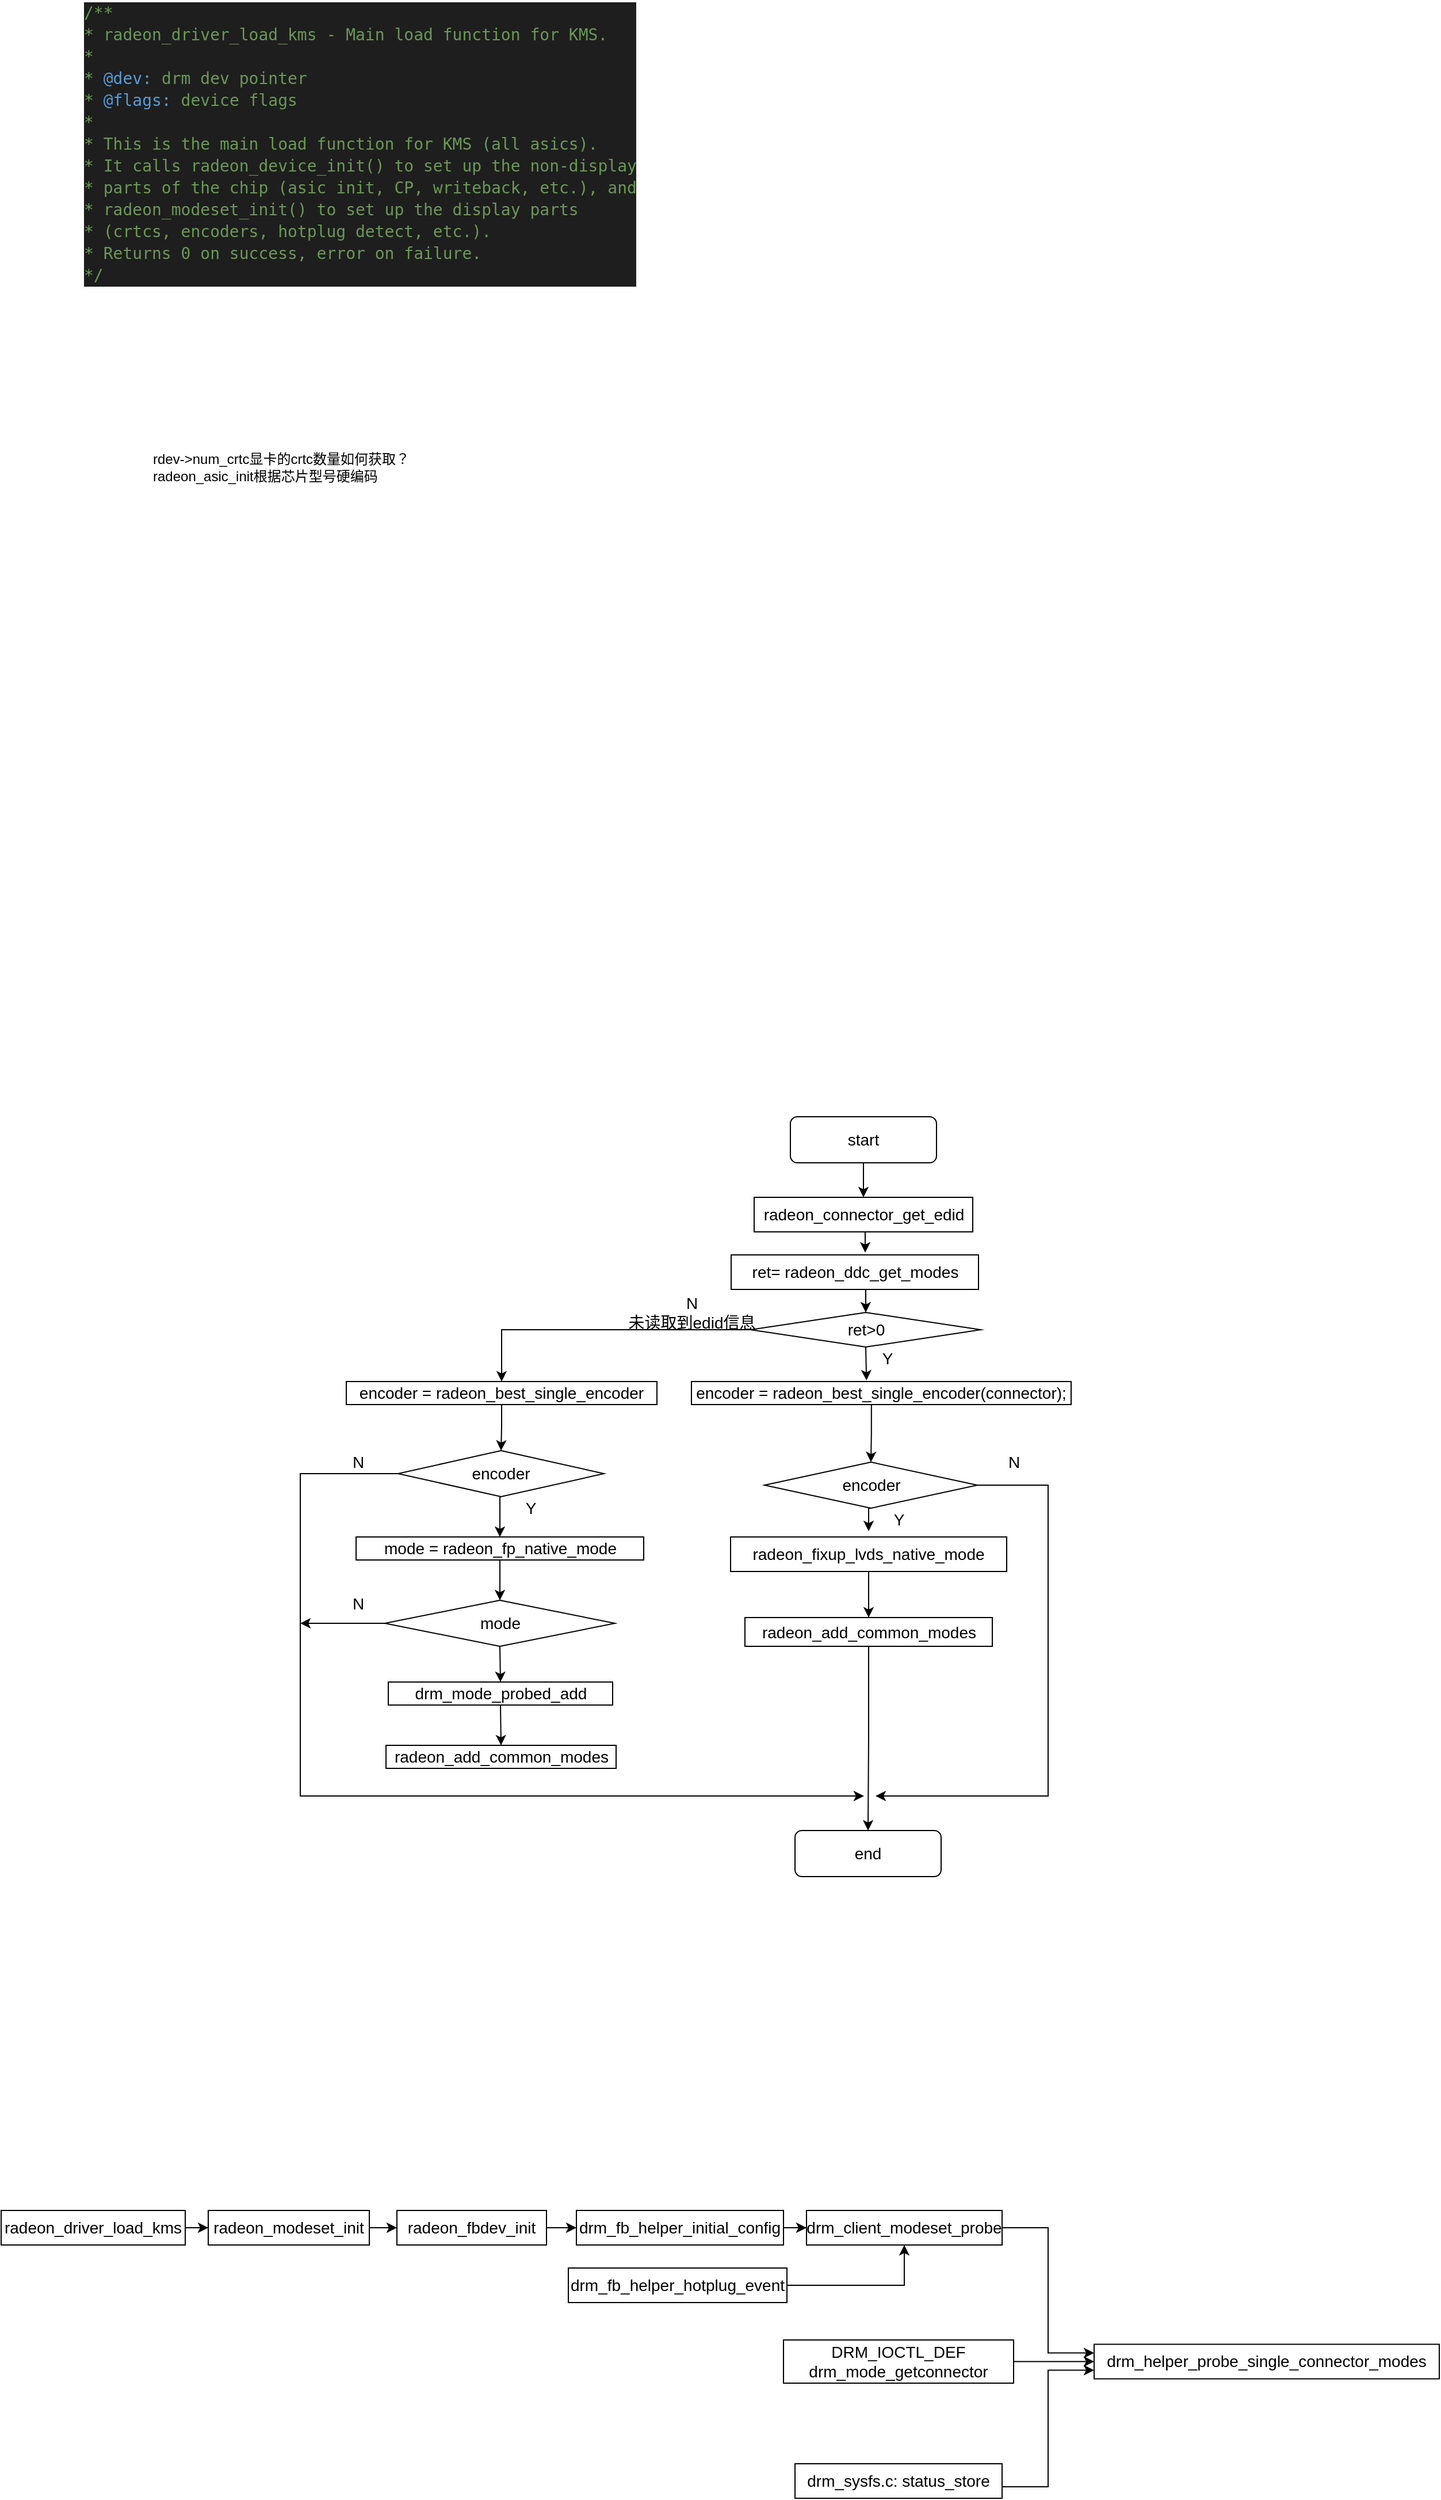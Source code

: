<mxfile version="20.0.4" type="github">
  <diagram id="4CNQ540ASdvcl2rnZniQ" name="Page-1">
    <mxGraphModel dx="2249" dy="752" grid="1" gridSize="10" guides="1" tooltips="1" connect="1" arrows="1" fold="1" page="1" pageScale="1" pageWidth="827" pageHeight="1169" math="0" shadow="0">
      <root>
        <mxCell id="0" />
        <mxCell id="1" parent="0" />
        <mxCell id="xZIAH9KeohgB5e4JCE6H-2" value="rdev-&amp;gt;num_crtc显卡的crtc数量如何获取？&lt;br&gt;radeon_asic_init根据芯片型号硬编码" style="text;html=1;align=left;verticalAlign=middle;resizable=0;points=[];autosize=1;strokeColor=none;fillColor=none;" parent="1" vertex="1">
          <mxGeometry x="70" y="401" width="240" height="30" as="geometry" />
        </mxCell>
        <mxCell id="xZIAH9KeohgB5e4JCE6H-3" value="&lt;meta charset=&quot;utf-8&quot;&gt;&lt;div style=&quot;color: rgb(212, 212, 212); background-color: rgb(30, 30, 30); font-family: &amp;quot;Droid Sans Mono&amp;quot;, &amp;quot;monospace&amp;quot;, monospace, &amp;quot;Droid Sans Fallback&amp;quot;; font-weight: normal; font-size: 14px; line-height: 19px;&quot;&gt;&lt;div&gt;&lt;span style=&quot;color: #6a9955;&quot;&gt;/**&lt;/span&gt;&lt;/div&gt;&lt;div&gt;&lt;span style=&quot;color: #6a9955;&quot;&gt; * radeon_driver_load_kms - Main load function for KMS.&lt;/span&gt;&lt;/div&gt;&lt;div&gt;&lt;span style=&quot;color: #6a9955;&quot;&gt; *&lt;/span&gt;&lt;/div&gt;&lt;div&gt;&lt;span style=&quot;color: #6a9955;&quot;&gt; * &lt;/span&gt;&lt;span style=&quot;color: #569cd6;&quot;&gt;@dev:&lt;/span&gt;&lt;span style=&quot;color: #6a9955;&quot;&gt; drm dev pointer&lt;/span&gt;&lt;/div&gt;&lt;div&gt;&lt;span style=&quot;color: #6a9955;&quot;&gt; * &lt;/span&gt;&lt;span style=&quot;color: #569cd6;&quot;&gt;@flags:&lt;/span&gt;&lt;span style=&quot;color: #6a9955;&quot;&gt; device flags&lt;/span&gt;&lt;/div&gt;&lt;div&gt;&lt;span style=&quot;color: #6a9955;&quot;&gt; *&lt;/span&gt;&lt;/div&gt;&lt;div&gt;&lt;span style=&quot;color: #6a9955;&quot;&gt; * This is the main load function for KMS (all asics).&lt;/span&gt;&lt;/div&gt;&lt;div&gt;&lt;span style=&quot;color: #6a9955;&quot;&gt; * It calls radeon_device_init() to set up the non-display&lt;/span&gt;&lt;/div&gt;&lt;div&gt;&lt;span style=&quot;color: #6a9955;&quot;&gt; * parts of the chip (asic init, CP, writeback, etc.), and&lt;/span&gt;&lt;/div&gt;&lt;div&gt;&lt;span style=&quot;color: #6a9955;&quot;&gt; * radeon_modeset_init() to set up the display parts&lt;/span&gt;&lt;/div&gt;&lt;div&gt;&lt;span style=&quot;color: #6a9955;&quot;&gt; * (crtcs, encoders, hotplug detect, etc.).&lt;/span&gt;&lt;/div&gt;&lt;div&gt;&lt;span style=&quot;color: #6a9955;&quot;&gt; * Returns 0 on success, error on failure.&lt;/span&gt;&lt;/div&gt;&lt;div&gt;&lt;span style=&quot;color: #6a9955;&quot;&gt; */&lt;/span&gt;&lt;/div&gt;&lt;/div&gt;" style="text;html=1;align=left;verticalAlign=middle;resizable=0;points=[];autosize=1;strokeColor=none;fillColor=none;" parent="1" vertex="1">
          <mxGeometry x="10" y="10" width="490" height="250" as="geometry" />
        </mxCell>
        <mxCell id="qHxluCfbWNKOQf0_pbnH-49" style="edgeStyle=orthogonalEdgeStyle;rounded=0;orthogonalLoop=1;jettySize=auto;html=1;exitX=0.5;exitY=1;exitDx=0;exitDy=0;entryX=0.542;entryY=-0.067;entryDx=0;entryDy=0;entryPerimeter=0;fontSize=14;" edge="1" parent="1" source="qHxluCfbWNKOQf0_pbnH-9" target="qHxluCfbWNKOQf0_pbnH-13">
          <mxGeometry relative="1" as="geometry" />
        </mxCell>
        <mxCell id="qHxluCfbWNKOQf0_pbnH-9" value="radeon_connector_get_edid" style="whiteSpace=wrap;html=1;fontSize=14;" vertex="1" parent="1">
          <mxGeometry x="594.5" y="1050" width="190" height="30" as="geometry" />
        </mxCell>
        <mxCell id="qHxluCfbWNKOQf0_pbnH-47" style="edgeStyle=orthogonalEdgeStyle;rounded=0;orthogonalLoop=1;jettySize=auto;html=1;entryX=0.5;entryY=0;entryDx=0;entryDy=0;fontSize=14;" edge="1" parent="1" source="qHxluCfbWNKOQf0_pbnH-12" target="qHxluCfbWNKOQf0_pbnH-40">
          <mxGeometry relative="1" as="geometry" />
        </mxCell>
        <mxCell id="qHxluCfbWNKOQf0_pbnH-48" style="edgeStyle=orthogonalEdgeStyle;rounded=0;orthogonalLoop=1;jettySize=auto;html=1;exitX=0.5;exitY=1;exitDx=0;exitDy=0;entryX=0.461;entryY=-0.05;entryDx=0;entryDy=0;entryPerimeter=0;fontSize=14;" edge="1" parent="1" source="qHxluCfbWNKOQf0_pbnH-12" target="qHxluCfbWNKOQf0_pbnH-35">
          <mxGeometry relative="1" as="geometry" />
        </mxCell>
        <mxCell id="qHxluCfbWNKOQf0_pbnH-12" value="ret&amp;gt;0" style="rhombus;whiteSpace=wrap;html=1;fontSize=14;" vertex="1" parent="1">
          <mxGeometry x="591.5" y="1150" width="200" height="30" as="geometry" />
        </mxCell>
        <mxCell id="qHxluCfbWNKOQf0_pbnH-50" style="edgeStyle=orthogonalEdgeStyle;rounded=0;orthogonalLoop=1;jettySize=auto;html=1;exitX=0.5;exitY=1;exitDx=0;exitDy=0;entryX=0.5;entryY=0;entryDx=0;entryDy=0;fontSize=14;" edge="1" parent="1" source="qHxluCfbWNKOQf0_pbnH-13" target="qHxluCfbWNKOQf0_pbnH-12">
          <mxGeometry relative="1" as="geometry" />
        </mxCell>
        <mxCell id="qHxluCfbWNKOQf0_pbnH-13" value="ret= radeon_ddc_get_modes" style="whiteSpace=wrap;html=1;fontSize=14;" vertex="1" parent="1">
          <mxGeometry x="574.5" y="1100" width="215" height="30" as="geometry" />
        </mxCell>
        <mxCell id="qHxluCfbWNKOQf0_pbnH-45" style="edgeStyle=orthogonalEdgeStyle;rounded=0;orthogonalLoop=1;jettySize=auto;html=1;exitX=0.5;exitY=1;exitDx=0;exitDy=0;entryX=0.5;entryY=0;entryDx=0;entryDy=0;fontSize=14;" edge="1" parent="1" source="qHxluCfbWNKOQf0_pbnH-14" target="qHxluCfbWNKOQf0_pbnH-9">
          <mxGeometry relative="1" as="geometry" />
        </mxCell>
        <mxCell id="qHxluCfbWNKOQf0_pbnH-14" value="start" style="rounded=1;whiteSpace=wrap;html=1;fontSize=14;" vertex="1" parent="1">
          <mxGeometry x="626" y="980" width="127" height="40" as="geometry" />
        </mxCell>
        <mxCell id="qHxluCfbWNKOQf0_pbnH-28" value="" style="edgeStyle=orthogonalEdgeStyle;rounded=0;orthogonalLoop=1;jettySize=auto;html=1;fontSize=14;" edge="1" parent="1" source="qHxluCfbWNKOQf0_pbnH-16" target="qHxluCfbWNKOQf0_pbnH-17">
          <mxGeometry relative="1" as="geometry" />
        </mxCell>
        <mxCell id="qHxluCfbWNKOQf0_pbnH-16" value="drm_fb_helper_initial_config" style="whiteSpace=wrap;html=1;fontSize=14;" vertex="1" parent="1">
          <mxGeometry x="440" y="1930" width="180" height="30" as="geometry" />
        </mxCell>
        <mxCell id="qHxluCfbWNKOQf0_pbnH-29" style="edgeStyle=orthogonalEdgeStyle;rounded=0;orthogonalLoop=1;jettySize=auto;html=1;entryX=0;entryY=0.25;entryDx=0;entryDy=0;fontSize=14;" edge="1" parent="1" source="qHxluCfbWNKOQf0_pbnH-17" target="qHxluCfbWNKOQf0_pbnH-18">
          <mxGeometry relative="1" as="geometry" />
        </mxCell>
        <mxCell id="qHxluCfbWNKOQf0_pbnH-17" value="drm_client_modeset_probe" style="whiteSpace=wrap;html=1;fontSize=14;" vertex="1" parent="1">
          <mxGeometry x="640" y="1930" width="170" height="30" as="geometry" />
        </mxCell>
        <mxCell id="qHxluCfbWNKOQf0_pbnH-18" value="drm_helper_probe_single_connector_modes" style="whiteSpace=wrap;html=1;fontSize=14;" vertex="1" parent="1">
          <mxGeometry x="890" y="2046.25" width="300" height="30" as="geometry" />
        </mxCell>
        <mxCell id="qHxluCfbWNKOQf0_pbnH-25" value="" style="edgeStyle=orthogonalEdgeStyle;rounded=0;orthogonalLoop=1;jettySize=auto;html=1;fontSize=14;" edge="1" parent="1" source="qHxluCfbWNKOQf0_pbnH-19" target="qHxluCfbWNKOQf0_pbnH-20">
          <mxGeometry relative="1" as="geometry" />
        </mxCell>
        <mxCell id="qHxluCfbWNKOQf0_pbnH-19" value="radeon_driver_load_kms" style="whiteSpace=wrap;html=1;fontSize=14;" vertex="1" parent="1">
          <mxGeometry x="-60" y="1930" width="160" height="30" as="geometry" />
        </mxCell>
        <mxCell id="qHxluCfbWNKOQf0_pbnH-26" value="" style="edgeStyle=orthogonalEdgeStyle;rounded=0;orthogonalLoop=1;jettySize=auto;html=1;fontSize=14;" edge="1" parent="1" source="qHxluCfbWNKOQf0_pbnH-20" target="qHxluCfbWNKOQf0_pbnH-21">
          <mxGeometry relative="1" as="geometry" />
        </mxCell>
        <mxCell id="qHxluCfbWNKOQf0_pbnH-20" value="radeon_modeset_init" style="whiteSpace=wrap;html=1;fontSize=14;" vertex="1" parent="1">
          <mxGeometry x="120" y="1930" width="140" height="30" as="geometry" />
        </mxCell>
        <mxCell id="qHxluCfbWNKOQf0_pbnH-27" value="" style="edgeStyle=orthogonalEdgeStyle;rounded=0;orthogonalLoop=1;jettySize=auto;html=1;fontSize=14;" edge="1" parent="1" source="qHxluCfbWNKOQf0_pbnH-21" target="qHxluCfbWNKOQf0_pbnH-16">
          <mxGeometry relative="1" as="geometry" />
        </mxCell>
        <mxCell id="qHxluCfbWNKOQf0_pbnH-21" value="radeon_fbdev_init" style="whiteSpace=wrap;html=1;fontSize=14;" vertex="1" parent="1">
          <mxGeometry x="284" y="1930" width="130" height="30" as="geometry" />
        </mxCell>
        <mxCell id="qHxluCfbWNKOQf0_pbnH-30" style="edgeStyle=orthogonalEdgeStyle;rounded=0;orthogonalLoop=1;jettySize=auto;html=1;entryX=0;entryY=0.5;entryDx=0;entryDy=0;fontSize=14;" edge="1" parent="1" source="qHxluCfbWNKOQf0_pbnH-22" target="qHxluCfbWNKOQf0_pbnH-18">
          <mxGeometry relative="1" as="geometry" />
        </mxCell>
        <mxCell id="qHxluCfbWNKOQf0_pbnH-22" value="DRM_IOCTL_DEF&lt;br&gt;drm_mode_getconnector" style="whiteSpace=wrap;html=1;fontSize=14;" vertex="1" parent="1">
          <mxGeometry x="620" y="2042.5" width="200" height="37.5" as="geometry" />
        </mxCell>
        <mxCell id="qHxluCfbWNKOQf0_pbnH-24" style="edgeStyle=orthogonalEdgeStyle;rounded=0;orthogonalLoop=1;jettySize=auto;html=1;entryX=0.5;entryY=1;entryDx=0;entryDy=0;fontSize=14;" edge="1" parent="1" source="qHxluCfbWNKOQf0_pbnH-23" target="qHxluCfbWNKOQf0_pbnH-17">
          <mxGeometry relative="1" as="geometry" />
        </mxCell>
        <mxCell id="qHxluCfbWNKOQf0_pbnH-23" value="drm_fb_helper_hotplug_event" style="whiteSpace=wrap;html=1;fontSize=14;" vertex="1" parent="1">
          <mxGeometry x="433" y="1980" width="190" height="30" as="geometry" />
        </mxCell>
        <mxCell id="qHxluCfbWNKOQf0_pbnH-34" style="edgeStyle=orthogonalEdgeStyle;rounded=0;orthogonalLoop=1;jettySize=auto;html=1;entryX=0;entryY=0.75;entryDx=0;entryDy=0;fontSize=14;" edge="1" parent="1" source="qHxluCfbWNKOQf0_pbnH-33" target="qHxluCfbWNKOQf0_pbnH-18">
          <mxGeometry relative="1" as="geometry">
            <Array as="points">
              <mxPoint x="850" y="2170" />
              <mxPoint x="850" y="2069" />
            </Array>
          </mxGeometry>
        </mxCell>
        <mxCell id="qHxluCfbWNKOQf0_pbnH-33" value="drm_sysfs.c: status_store" style="whiteSpace=wrap;html=1;fontSize=14;" vertex="1" parent="1">
          <mxGeometry x="630" y="2150" width="180" height="30" as="geometry" />
        </mxCell>
        <mxCell id="qHxluCfbWNKOQf0_pbnH-51" style="edgeStyle=orthogonalEdgeStyle;rounded=0;orthogonalLoop=1;jettySize=auto;html=1;exitX=0.474;exitY=1;exitDx=0;exitDy=0;entryX=0.5;entryY=0;entryDx=0;entryDy=0;fontSize=14;exitPerimeter=0;" edge="1" parent="1" source="qHxluCfbWNKOQf0_pbnH-35" target="qHxluCfbWNKOQf0_pbnH-36">
          <mxGeometry relative="1" as="geometry" />
        </mxCell>
        <mxCell id="qHxluCfbWNKOQf0_pbnH-35" value="encoder = radeon_best_single_encoder(connector);" style="whiteSpace=wrap;html=1;fontSize=14;" vertex="1" parent="1">
          <mxGeometry x="540" y="1210" width="330" height="20" as="geometry" />
        </mxCell>
        <mxCell id="qHxluCfbWNKOQf0_pbnH-55" style="edgeStyle=orthogonalEdgeStyle;rounded=0;orthogonalLoop=1;jettySize=auto;html=1;exitX=0.5;exitY=1;exitDx=0;exitDy=0;fontSize=14;" edge="1" parent="1" source="qHxluCfbWNKOQf0_pbnH-36">
          <mxGeometry relative="1" as="geometry">
            <mxPoint x="694" y="1340" as="targetPoint" />
          </mxGeometry>
        </mxCell>
        <mxCell id="qHxluCfbWNKOQf0_pbnH-65" style="edgeStyle=orthogonalEdgeStyle;rounded=0;orthogonalLoop=1;jettySize=auto;html=1;exitX=1;exitY=0.5;exitDx=0;exitDy=0;fontSize=14;" edge="1" parent="1" source="qHxluCfbWNKOQf0_pbnH-36">
          <mxGeometry relative="1" as="geometry">
            <mxPoint x="700" y="1570" as="targetPoint" />
            <Array as="points">
              <mxPoint x="850" y="1300" />
              <mxPoint x="850" y="1570" />
            </Array>
          </mxGeometry>
        </mxCell>
        <mxCell id="qHxluCfbWNKOQf0_pbnH-36" value="encoder" style="rhombus;whiteSpace=wrap;html=1;fontSize=14;" vertex="1" parent="1">
          <mxGeometry x="603.5" y="1280" width="185" height="40" as="geometry" />
        </mxCell>
        <mxCell id="qHxluCfbWNKOQf0_pbnH-56" style="edgeStyle=orthogonalEdgeStyle;rounded=0;orthogonalLoop=1;jettySize=auto;html=1;exitX=0.5;exitY=1;exitDx=0;exitDy=0;fontSize=14;" edge="1" parent="1" source="qHxluCfbWNKOQf0_pbnH-37" target="qHxluCfbWNKOQf0_pbnH-38">
          <mxGeometry relative="1" as="geometry" />
        </mxCell>
        <mxCell id="qHxluCfbWNKOQf0_pbnH-37" value="radeon_fixup_lvds_native_mode" style="whiteSpace=wrap;html=1;fontSize=14;" vertex="1" parent="1">
          <mxGeometry x="574" y="1345" width="240" height="30" as="geometry" />
        </mxCell>
        <mxCell id="qHxluCfbWNKOQf0_pbnH-62" style="edgeStyle=orthogonalEdgeStyle;rounded=0;orthogonalLoop=1;jettySize=auto;html=1;entryX=0.5;entryY=0;entryDx=0;entryDy=0;fontSize=14;" edge="1" parent="1" source="qHxluCfbWNKOQf0_pbnH-38" target="qHxluCfbWNKOQf0_pbnH-59">
          <mxGeometry relative="1" as="geometry" />
        </mxCell>
        <mxCell id="qHxluCfbWNKOQf0_pbnH-38" value="radeon_add_common_modes" style="whiteSpace=wrap;html=1;fontSize=14;" vertex="1" parent="1">
          <mxGeometry x="586.5" y="1415" width="215" height="25" as="geometry" />
        </mxCell>
        <mxCell id="qHxluCfbWNKOQf0_pbnH-54" style="edgeStyle=orthogonalEdgeStyle;rounded=0;orthogonalLoop=1;jettySize=auto;html=1;exitX=0.5;exitY=1;exitDx=0;exitDy=0;entryX=0.5;entryY=0;entryDx=0;entryDy=0;fontSize=14;" edge="1" parent="1" source="qHxluCfbWNKOQf0_pbnH-39" target="qHxluCfbWNKOQf0_pbnH-41">
          <mxGeometry relative="1" as="geometry" />
        </mxCell>
        <mxCell id="qHxluCfbWNKOQf0_pbnH-39" value="mode =&amp;nbsp;radeon_fp_native_mode" style="whiteSpace=wrap;html=1;fontSize=14;" vertex="1" parent="1">
          <mxGeometry x="248.5" y="1345" width="250" height="20" as="geometry" />
        </mxCell>
        <mxCell id="qHxluCfbWNKOQf0_pbnH-52" style="edgeStyle=orthogonalEdgeStyle;rounded=0;orthogonalLoop=1;jettySize=auto;html=1;entryX=0.5;entryY=0;entryDx=0;entryDy=0;fontSize=14;" edge="1" parent="1" source="qHxluCfbWNKOQf0_pbnH-40" target="qHxluCfbWNKOQf0_pbnH-46">
          <mxGeometry relative="1" as="geometry" />
        </mxCell>
        <mxCell id="qHxluCfbWNKOQf0_pbnH-40" value="encoder = radeon_best_single_encoder" style="whiteSpace=wrap;html=1;fontSize=14;" vertex="1" parent="1">
          <mxGeometry x="240" y="1210" width="270" height="20" as="geometry" />
        </mxCell>
        <mxCell id="qHxluCfbWNKOQf0_pbnH-57" style="edgeStyle=orthogonalEdgeStyle;rounded=0;orthogonalLoop=1;jettySize=auto;html=1;exitX=0.5;exitY=1;exitDx=0;exitDy=0;entryX=0.5;entryY=0;entryDx=0;entryDy=0;fontSize=14;" edge="1" parent="1" source="qHxluCfbWNKOQf0_pbnH-41" target="qHxluCfbWNKOQf0_pbnH-42">
          <mxGeometry relative="1" as="geometry" />
        </mxCell>
        <mxCell id="qHxluCfbWNKOQf0_pbnH-64" style="edgeStyle=orthogonalEdgeStyle;rounded=0;orthogonalLoop=1;jettySize=auto;html=1;exitX=0;exitY=0.5;exitDx=0;exitDy=0;fontSize=14;" edge="1" parent="1" source="qHxluCfbWNKOQf0_pbnH-41">
          <mxGeometry relative="1" as="geometry">
            <mxPoint x="200" y="1420" as="targetPoint" />
          </mxGeometry>
        </mxCell>
        <mxCell id="qHxluCfbWNKOQf0_pbnH-41" value="mode" style="rhombus;whiteSpace=wrap;html=1;fontSize=14;" vertex="1" parent="1">
          <mxGeometry x="273.5" y="1400" width="200" height="40" as="geometry" />
        </mxCell>
        <mxCell id="qHxluCfbWNKOQf0_pbnH-58" style="edgeStyle=orthogonalEdgeStyle;rounded=0;orthogonalLoop=1;jettySize=auto;html=1;exitX=0.5;exitY=1;exitDx=0;exitDy=0;entryX=0.5;entryY=0;entryDx=0;entryDy=0;fontSize=14;" edge="1" parent="1" source="qHxluCfbWNKOQf0_pbnH-42" target="qHxluCfbWNKOQf0_pbnH-43">
          <mxGeometry relative="1" as="geometry" />
        </mxCell>
        <mxCell id="qHxluCfbWNKOQf0_pbnH-42" value="drm_mode_probed_add" style="whiteSpace=wrap;html=1;fontSize=14;" vertex="1" parent="1">
          <mxGeometry x="276.5" y="1471" width="195" height="20" as="geometry" />
        </mxCell>
        <mxCell id="qHxluCfbWNKOQf0_pbnH-43" value="radeon_add_common_modes" style="whiteSpace=wrap;html=1;fontSize=14;" vertex="1" parent="1">
          <mxGeometry x="274.5" y="1526" width="200" height="20" as="geometry" />
        </mxCell>
        <mxCell id="qHxluCfbWNKOQf0_pbnH-53" style="edgeStyle=orthogonalEdgeStyle;rounded=0;orthogonalLoop=1;jettySize=auto;html=1;exitX=0.5;exitY=1;exitDx=0;exitDy=0;entryX=0.5;entryY=0;entryDx=0;entryDy=0;fontSize=14;" edge="1" parent="1" source="qHxluCfbWNKOQf0_pbnH-46" target="qHxluCfbWNKOQf0_pbnH-39">
          <mxGeometry relative="1" as="geometry" />
        </mxCell>
        <mxCell id="qHxluCfbWNKOQf0_pbnH-63" style="edgeStyle=orthogonalEdgeStyle;rounded=0;orthogonalLoop=1;jettySize=auto;html=1;exitX=0;exitY=0.5;exitDx=0;exitDy=0;fontSize=14;" edge="1" parent="1" source="qHxluCfbWNKOQf0_pbnH-46">
          <mxGeometry relative="1" as="geometry">
            <mxPoint x="690" y="1570" as="targetPoint" />
            <mxPoint x="281" y="1290" as="sourcePoint" />
            <Array as="points">
              <mxPoint x="200" y="1290" />
              <mxPoint x="200" y="1570" />
            </Array>
          </mxGeometry>
        </mxCell>
        <mxCell id="qHxluCfbWNKOQf0_pbnH-46" value="encoder" style="rhombus;whiteSpace=wrap;html=1;fontSize=14;" vertex="1" parent="1">
          <mxGeometry x="285" y="1270" width="179" height="40" as="geometry" />
        </mxCell>
        <mxCell id="qHxluCfbWNKOQf0_pbnH-59" value="end" style="rounded=1;whiteSpace=wrap;html=1;fontSize=14;" vertex="1" parent="1">
          <mxGeometry x="630" y="1600" width="127" height="40" as="geometry" />
        </mxCell>
        <mxCell id="qHxluCfbWNKOQf0_pbnH-60" value="Y" style="text;html=1;align=center;verticalAlign=middle;resizable=0;points=[];autosize=1;strokeColor=none;fillColor=none;fontSize=14;" vertex="1" parent="1">
          <mxGeometry x="695" y="1175" width="30" height="30" as="geometry" />
        </mxCell>
        <mxCell id="qHxluCfbWNKOQf0_pbnH-61" value="N&lt;br&gt;未读取到edid信息" style="text;html=1;align=center;verticalAlign=middle;resizable=0;points=[];autosize=1;strokeColor=none;fillColor=none;fontSize=14;" vertex="1" parent="1">
          <mxGeometry x="475" y="1125" width="130" height="50" as="geometry" />
        </mxCell>
        <mxCell id="qHxluCfbWNKOQf0_pbnH-66" value="Y" style="text;html=1;align=center;verticalAlign=middle;resizable=0;points=[];autosize=1;strokeColor=none;fillColor=none;fontSize=14;" vertex="1" parent="1">
          <mxGeometry x="385" y="1305" width="30" height="30" as="geometry" />
        </mxCell>
        <mxCell id="qHxluCfbWNKOQf0_pbnH-67" value="Y" style="text;html=1;align=center;verticalAlign=middle;resizable=0;points=[];autosize=1;strokeColor=none;fillColor=none;fontSize=14;" vertex="1" parent="1">
          <mxGeometry x="705" y="1315" width="30" height="30" as="geometry" />
        </mxCell>
        <mxCell id="qHxluCfbWNKOQf0_pbnH-68" value="N" style="text;html=1;align=center;verticalAlign=middle;resizable=0;points=[];autosize=1;strokeColor=none;fillColor=none;fontSize=14;" vertex="1" parent="1">
          <mxGeometry x="805" y="1265" width="30" height="30" as="geometry" />
        </mxCell>
        <mxCell id="qHxluCfbWNKOQf0_pbnH-69" value="N" style="text;html=1;align=center;verticalAlign=middle;resizable=0;points=[];autosize=1;strokeColor=none;fillColor=none;fontSize=14;" vertex="1" parent="1">
          <mxGeometry x="235" y="1265" width="30" height="30" as="geometry" />
        </mxCell>
        <mxCell id="qHxluCfbWNKOQf0_pbnH-70" value="N" style="text;html=1;align=center;verticalAlign=middle;resizable=0;points=[];autosize=1;strokeColor=none;fillColor=none;fontSize=14;" vertex="1" parent="1">
          <mxGeometry x="235" y="1388" width="30" height="30" as="geometry" />
        </mxCell>
      </root>
    </mxGraphModel>
  </diagram>
</mxfile>
